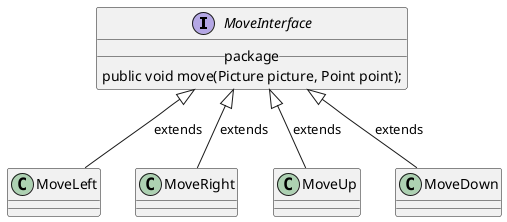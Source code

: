 @startuml

Interface MoveInterface {
__package__
public void move(Picture picture, Point point);
}

MoveInterface <|-- MoveLeft : extends
MoveInterface <|-- MoveRight : extends
MoveInterface <|-- MoveUp : extends
MoveInterface <|-- MoveDown : extends

@enduml
